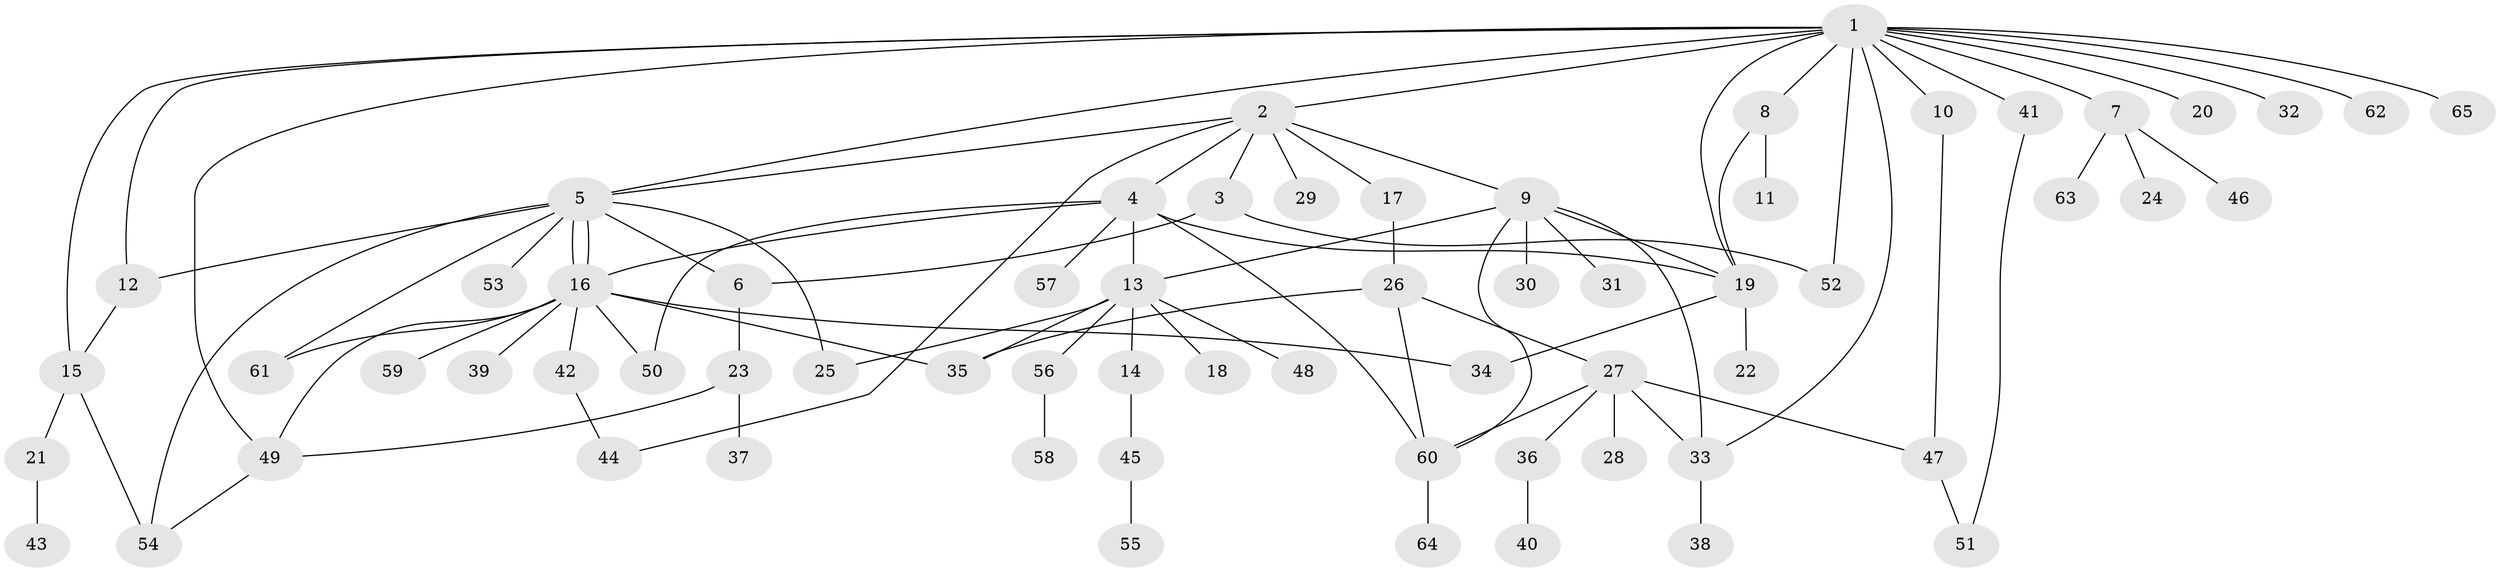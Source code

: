 // coarse degree distribution, {15: 0.02564102564102564, 8: 0.05128205128205128, 3: 0.10256410256410256, 6: 0.02564102564102564, 7: 0.05128205128205128, 2: 0.20512820512820512, 1: 0.4358974358974359, 4: 0.05128205128205128, 9: 0.05128205128205128}
// Generated by graph-tools (version 1.1) at 2025/18/03/04/25 18:18:03]
// undirected, 65 vertices, 93 edges
graph export_dot {
graph [start="1"]
  node [color=gray90,style=filled];
  1;
  2;
  3;
  4;
  5;
  6;
  7;
  8;
  9;
  10;
  11;
  12;
  13;
  14;
  15;
  16;
  17;
  18;
  19;
  20;
  21;
  22;
  23;
  24;
  25;
  26;
  27;
  28;
  29;
  30;
  31;
  32;
  33;
  34;
  35;
  36;
  37;
  38;
  39;
  40;
  41;
  42;
  43;
  44;
  45;
  46;
  47;
  48;
  49;
  50;
  51;
  52;
  53;
  54;
  55;
  56;
  57;
  58;
  59;
  60;
  61;
  62;
  63;
  64;
  65;
  1 -- 2;
  1 -- 5;
  1 -- 7;
  1 -- 8;
  1 -- 10;
  1 -- 12;
  1 -- 15;
  1 -- 19;
  1 -- 20;
  1 -- 32;
  1 -- 33;
  1 -- 41;
  1 -- 49;
  1 -- 52;
  1 -- 62;
  1 -- 65;
  2 -- 3;
  2 -- 4;
  2 -- 5;
  2 -- 9;
  2 -- 17;
  2 -- 29;
  2 -- 44;
  3 -- 6;
  3 -- 52;
  4 -- 13;
  4 -- 16;
  4 -- 19;
  4 -- 50;
  4 -- 57;
  4 -- 60;
  5 -- 6;
  5 -- 12;
  5 -- 16;
  5 -- 16;
  5 -- 25;
  5 -- 53;
  5 -- 54;
  5 -- 61;
  6 -- 23;
  7 -- 24;
  7 -- 46;
  7 -- 63;
  8 -- 11;
  8 -- 19;
  9 -- 13;
  9 -- 19;
  9 -- 30;
  9 -- 31;
  9 -- 33;
  9 -- 60;
  10 -- 47;
  12 -- 15;
  13 -- 14;
  13 -- 18;
  13 -- 25;
  13 -- 35;
  13 -- 48;
  13 -- 56;
  14 -- 45;
  15 -- 21;
  15 -- 54;
  16 -- 34;
  16 -- 35;
  16 -- 39;
  16 -- 42;
  16 -- 49;
  16 -- 50;
  16 -- 59;
  16 -- 61;
  17 -- 26;
  19 -- 22;
  19 -- 34;
  21 -- 43;
  23 -- 37;
  23 -- 49;
  26 -- 27;
  26 -- 35;
  26 -- 60;
  27 -- 28;
  27 -- 33;
  27 -- 36;
  27 -- 47;
  27 -- 60;
  33 -- 38;
  36 -- 40;
  41 -- 51;
  42 -- 44;
  45 -- 55;
  47 -- 51;
  49 -- 54;
  56 -- 58;
  60 -- 64;
}
